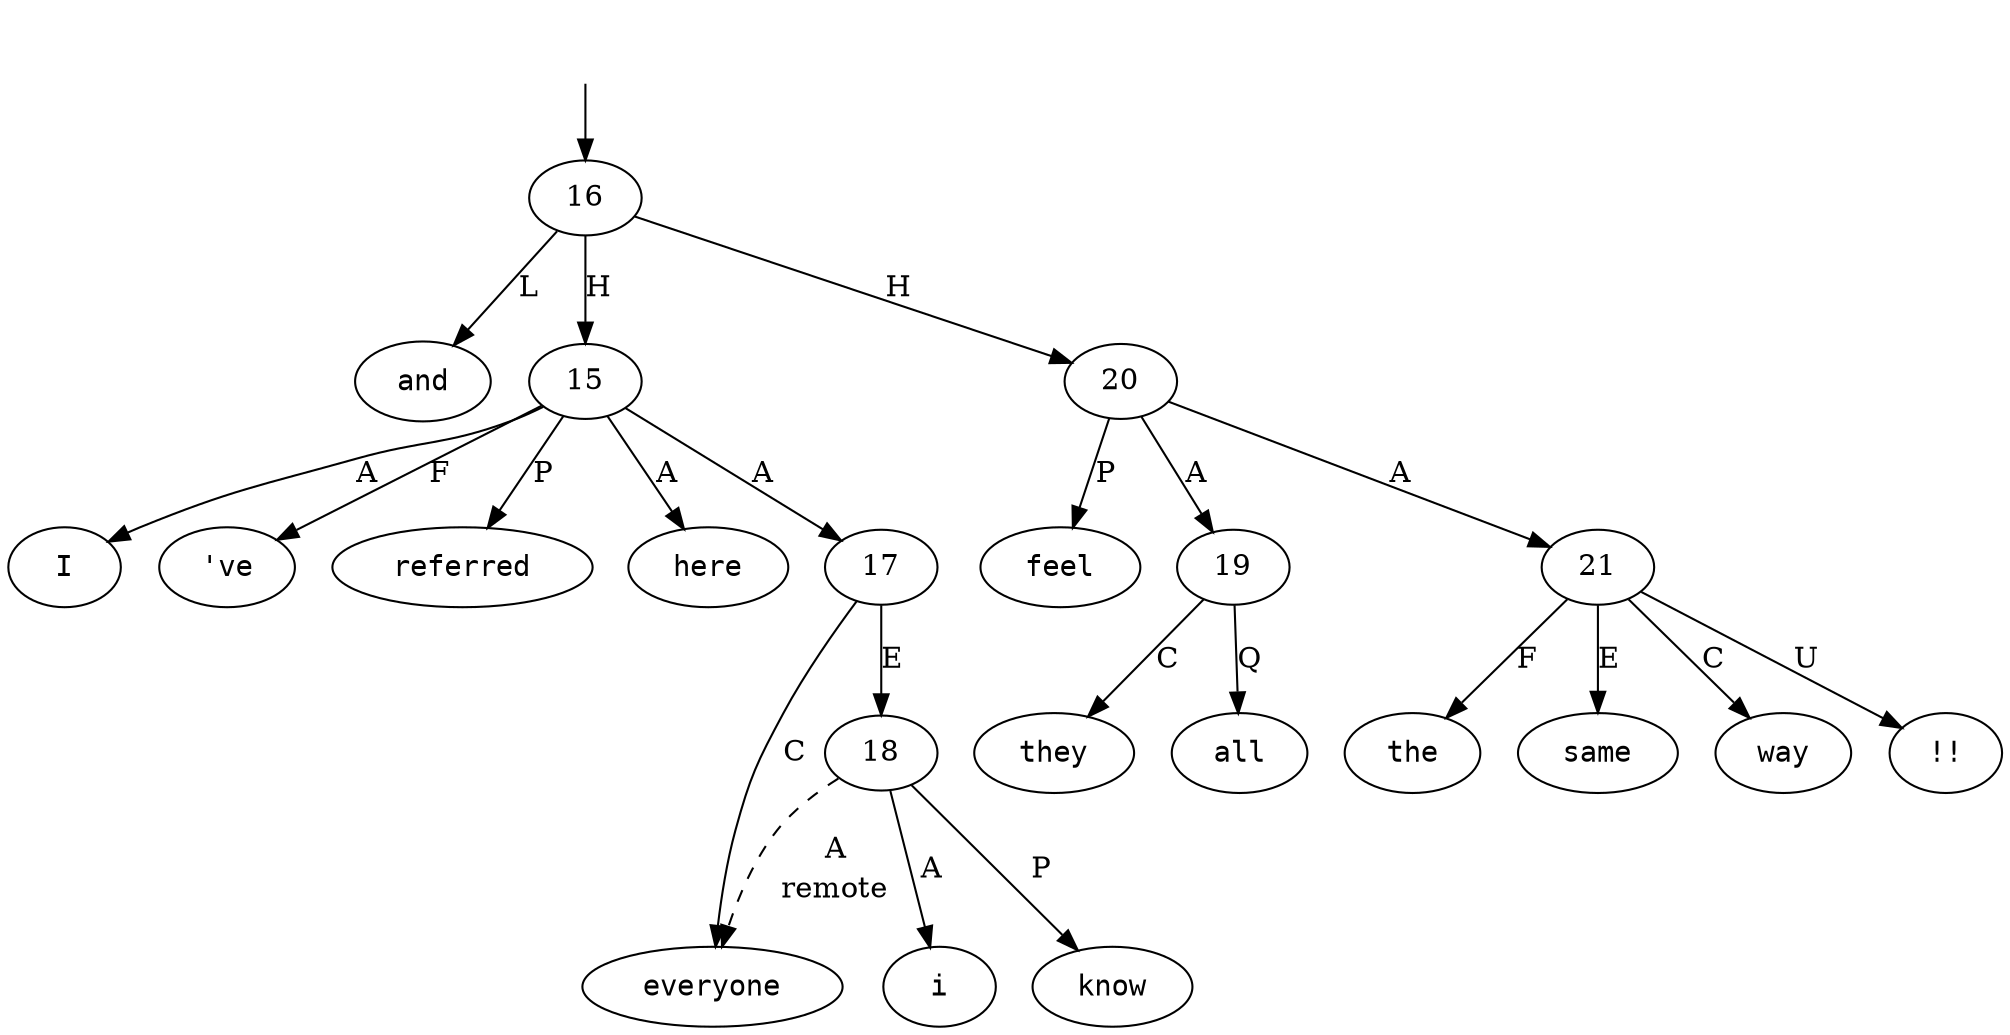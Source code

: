 digraph "063690-0004" {
  top [ style=invis ];
  top -> 16;
  0 [ shape=oval, label=<<table align="center" border="0" cellspacing="0"><tr><td colspan="2"><font face="Courier">I</font></td></tr></table>> ];
  1 [ shape=oval, label=<<table align="center" border="0" cellspacing="0"><tr><td colspan="2"><font face="Courier">&#x27;ve</font></td></tr></table>> ];
  2 [ shape=oval, label=<<table align="center" border="0" cellspacing="0"><tr><td colspan="2"><font face="Courier">referred</font></td></tr></table>> ];
  3 [ shape=oval, label=<<table align="center" border="0" cellspacing="0"><tr><td colspan="2"><font face="Courier">everyone</font></td></tr></table>> ];
  4 [ shape=oval, label=<<table align="center" border="0" cellspacing="0"><tr><td colspan="2"><font face="Courier">i</font></td></tr></table>> ];
  5 [ shape=oval, label=<<table align="center" border="0" cellspacing="0"><tr><td colspan="2"><font face="Courier">know</font></td></tr></table>> ];
  6 [ shape=oval, label=<<table align="center" border="0" cellspacing="0"><tr><td colspan="2"><font face="Courier">here</font></td></tr></table>> ];
  7 [ shape=oval, label=<<table align="center" border="0" cellspacing="0"><tr><td colspan="2"><font face="Courier">and</font></td></tr></table>> ];
  8 [ shape=oval, label=<<table align="center" border="0" cellspacing="0"><tr><td colspan="2"><font face="Courier">they</font></td></tr></table>> ];
  9 [ shape=oval, label=<<table align="center" border="0" cellspacing="0"><tr><td colspan="2"><font face="Courier">all</font></td></tr></table>> ];
  10 [ shape=oval, label=<<table align="center" border="0" cellspacing="0"><tr><td colspan="2"><font face="Courier">feel</font></td></tr></table>> ];
  11 [ shape=oval, label=<<table align="center" border="0" cellspacing="0"><tr><td colspan="2"><font face="Courier">the</font></td></tr></table>> ];
  12 [ shape=oval, label=<<table align="center" border="0" cellspacing="0"><tr><td colspan="2"><font face="Courier">same</font></td></tr></table>> ];
  13 [ shape=oval, label=<<table align="center" border="0" cellspacing="0"><tr><td colspan="2"><font face="Courier">way</font></td></tr></table>> ];
  14 [ shape=oval, label=<<table align="center" border="0" cellspacing="0"><tr><td colspan="2"><font face="Courier">!!</font></td></tr></table>> ];
  15 -> 17 [ label="A" ];
  15 -> 2 [ label="P" ];
  15 -> 6 [ label="A" ];
  15 -> 0 [ label="A" ];
  15 -> 1 [ label="F" ];
  16 -> 7 [ label="L" ];
  16 -> 15 [ label="H" ];
  16 -> 20 [ label="H" ];
  17 -> 18 [ label="E" ];
  17 -> 3 [ label="C" ];
  18 -> 3 [ label=<<table align="center" border="0" cellspacing="0"><tr><td colspan="1">A</td></tr><tr><td>remote</td></tr></table>>, style=dashed ];
  18 -> 5 [ label="P" ];
  18 -> 4 [ label="A" ];
  19 -> 8 [ label="C" ];
  19 -> 9 [ label="Q" ];
  20 -> 10 [ label="P" ];
  20 -> 21 [ label="A" ];
  20 -> 19 [ label="A" ];
  21 -> 13 [ label="C" ];
  21 -> 11 [ label="F" ];
  21 -> 12 [ label="E" ];
  21 -> 14 [ label="U" ];
}

